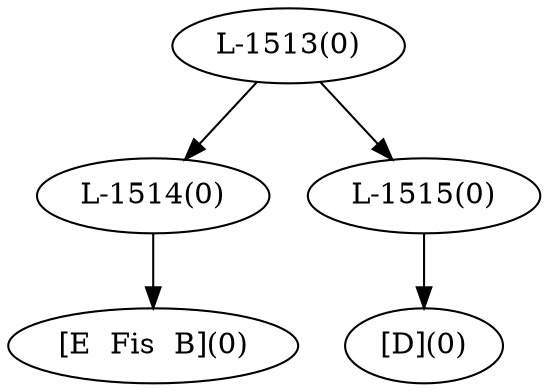 digraph sample{
"L-1514(0)"->"[E  Fis  B](0)"
"L-1515(0)"->"[D](0)"
"L-1513(0)"->"L-1514(0)"
"L-1513(0)"->"L-1515(0)"
{rank = min; "L-1513(0)"}
{rank = same; "L-1514(0)"; "L-1515(0)";}
{rank = max; "[D](0)"; "[E  Fis  B](0)";}
}